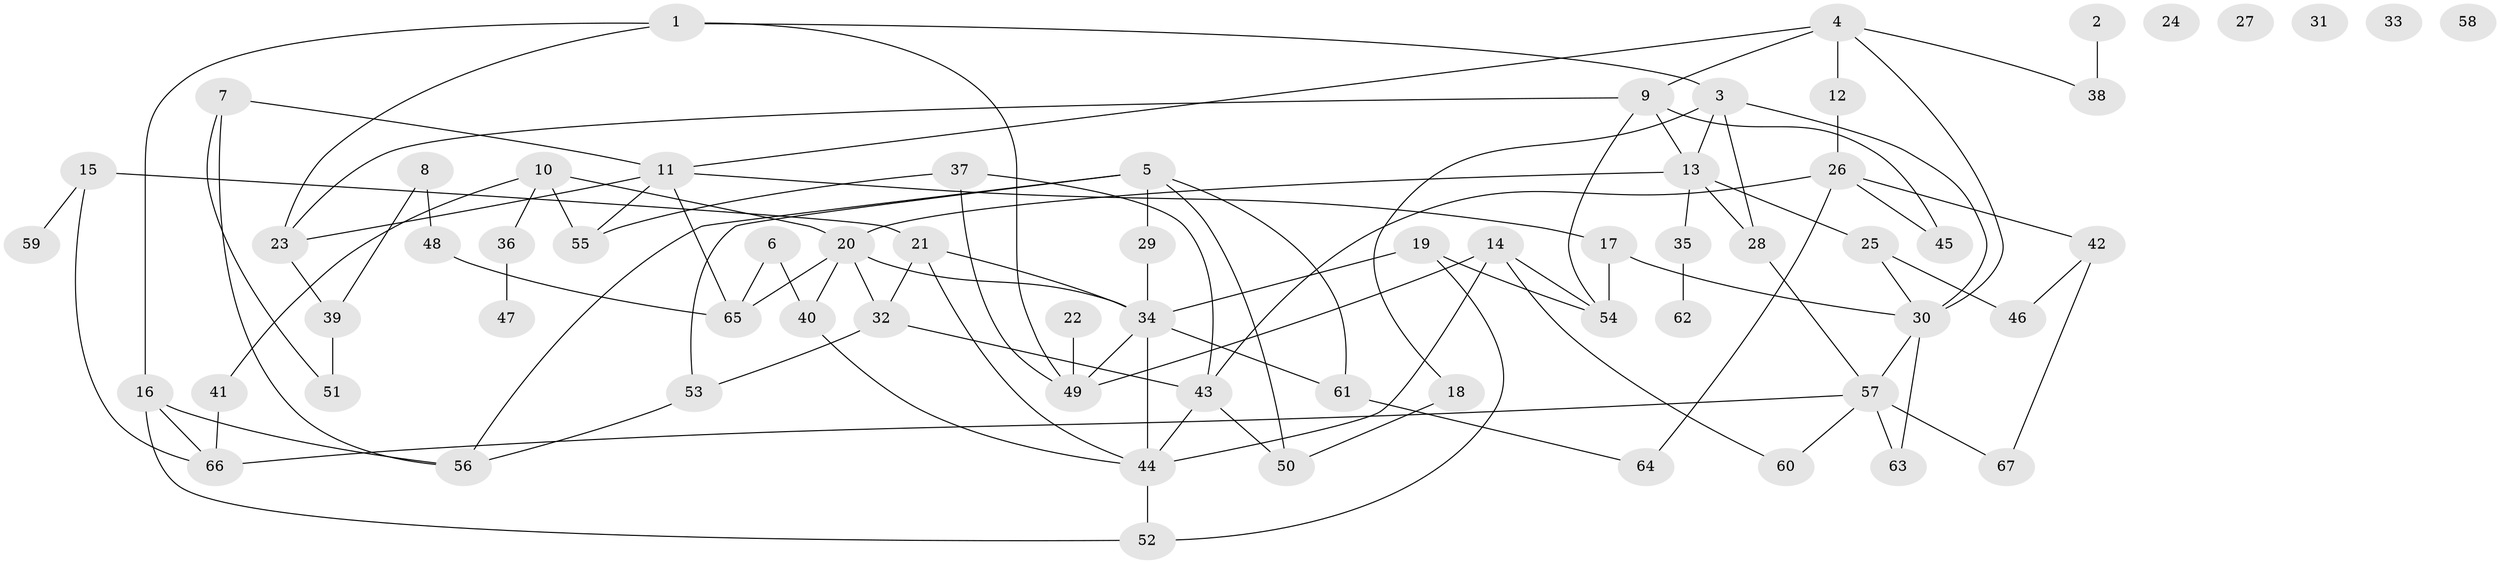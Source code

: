 // coarse degree distribution, {3: 0.13636363636363635, 6: 0.13636363636363635, 4: 0.045454545454545456, 7: 0.22727272727272727, 9: 0.045454545454545456, 2: 0.09090909090909091, 8: 0.09090909090909091, 1: 0.18181818181818182, 5: 0.045454545454545456}
// Generated by graph-tools (version 1.1) at 2025/35/03/04/25 23:35:47]
// undirected, 67 vertices, 103 edges
graph export_dot {
  node [color=gray90,style=filled];
  1;
  2;
  3;
  4;
  5;
  6;
  7;
  8;
  9;
  10;
  11;
  12;
  13;
  14;
  15;
  16;
  17;
  18;
  19;
  20;
  21;
  22;
  23;
  24;
  25;
  26;
  27;
  28;
  29;
  30;
  31;
  32;
  33;
  34;
  35;
  36;
  37;
  38;
  39;
  40;
  41;
  42;
  43;
  44;
  45;
  46;
  47;
  48;
  49;
  50;
  51;
  52;
  53;
  54;
  55;
  56;
  57;
  58;
  59;
  60;
  61;
  62;
  63;
  64;
  65;
  66;
  67;
  1 -- 3;
  1 -- 16;
  1 -- 23;
  1 -- 49;
  2 -- 38;
  3 -- 13;
  3 -- 18;
  3 -- 28;
  3 -- 30;
  4 -- 9;
  4 -- 11;
  4 -- 12;
  4 -- 30;
  4 -- 38;
  5 -- 29;
  5 -- 50;
  5 -- 53;
  5 -- 56;
  5 -- 61;
  6 -- 40;
  6 -- 65;
  7 -- 11;
  7 -- 51;
  7 -- 56;
  8 -- 39;
  8 -- 48;
  9 -- 13;
  9 -- 23;
  9 -- 45;
  9 -- 54;
  10 -- 20;
  10 -- 36;
  10 -- 41;
  10 -- 55;
  11 -- 17;
  11 -- 23;
  11 -- 55;
  11 -- 65;
  12 -- 26;
  13 -- 20;
  13 -- 25;
  13 -- 28;
  13 -- 35;
  14 -- 44;
  14 -- 49;
  14 -- 54;
  14 -- 60;
  15 -- 21;
  15 -- 59;
  15 -- 66;
  16 -- 52;
  16 -- 56;
  16 -- 66;
  17 -- 30;
  17 -- 54;
  18 -- 50;
  19 -- 34;
  19 -- 52;
  19 -- 54;
  20 -- 32;
  20 -- 34;
  20 -- 40;
  20 -- 65;
  21 -- 32;
  21 -- 34;
  21 -- 44;
  22 -- 49;
  23 -- 39;
  25 -- 30;
  25 -- 46;
  26 -- 42;
  26 -- 43;
  26 -- 45;
  26 -- 64;
  28 -- 57;
  29 -- 34;
  30 -- 57;
  30 -- 63;
  32 -- 43;
  32 -- 53;
  34 -- 44;
  34 -- 49;
  34 -- 61;
  35 -- 62;
  36 -- 47;
  37 -- 43;
  37 -- 49;
  37 -- 55;
  39 -- 51;
  40 -- 44;
  41 -- 66;
  42 -- 46;
  42 -- 67;
  43 -- 44;
  43 -- 50;
  44 -- 52;
  48 -- 65;
  53 -- 56;
  57 -- 60;
  57 -- 63;
  57 -- 66;
  57 -- 67;
  61 -- 64;
}
